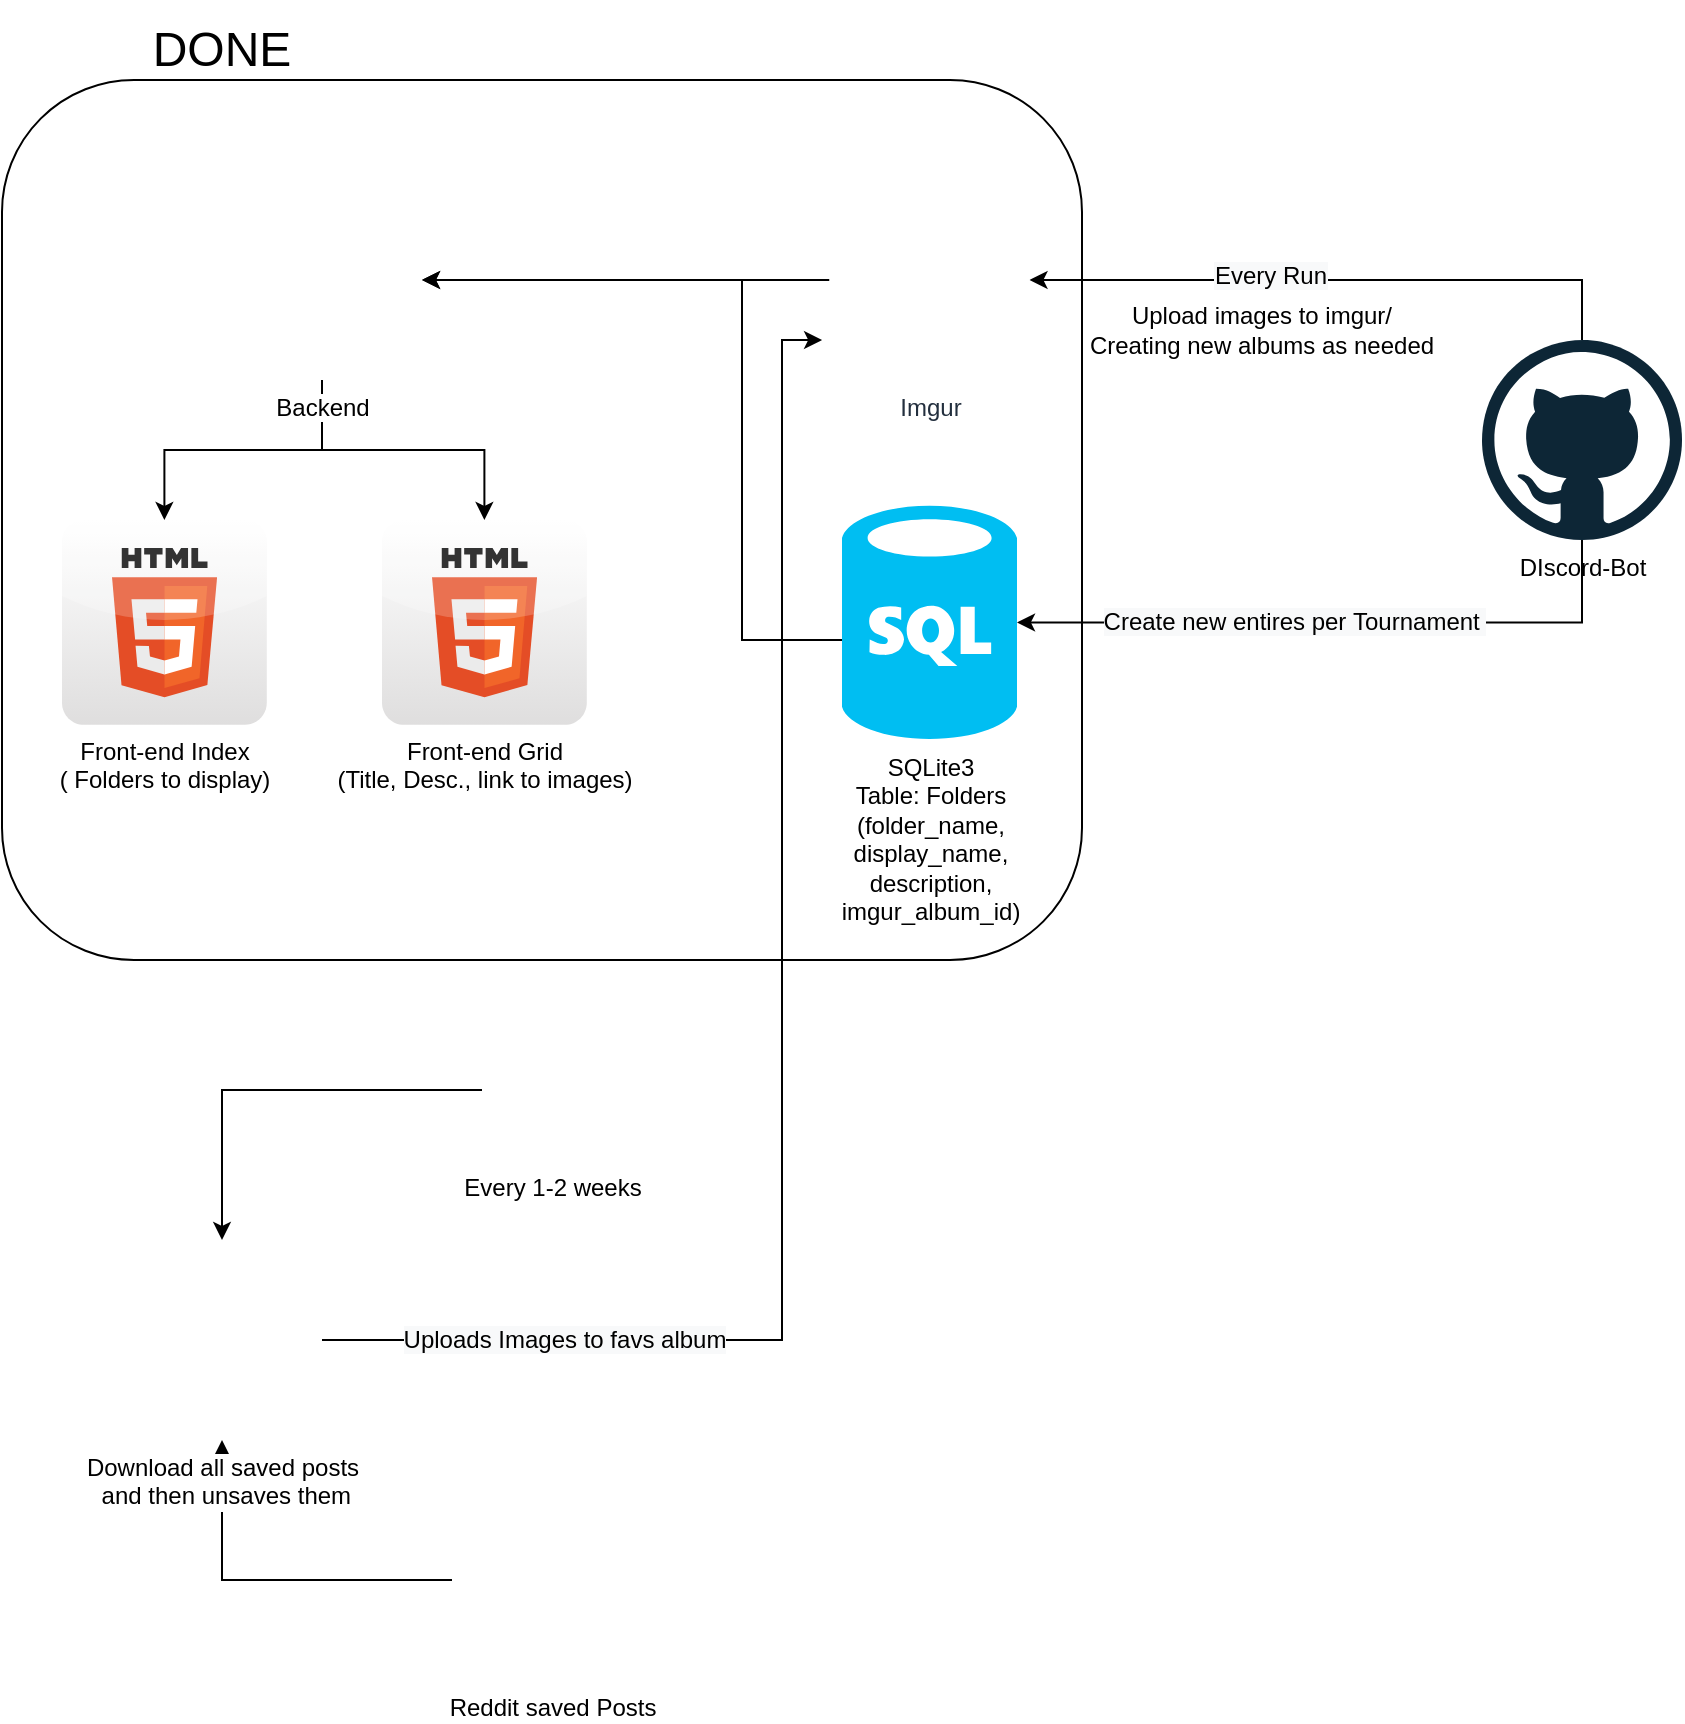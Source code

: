<mxfile>
    <diagram id="dJP1kRH32rewrPWxaQhK" name="Page-1">
        <mxGraphModel dx="2196" dy="1890" grid="1" gridSize="10" guides="1" tooltips="1" connect="1" arrows="1" fold="1" page="1" pageScale="1" pageWidth="850" pageHeight="1100" background="none" math="0" shadow="0">
            <root>
                <mxCell id="0"/>
                <mxCell id="1" parent="0"/>
                <mxCell id="2" value="" style="rounded=1;whiteSpace=wrap;html=1;fillColor=none;" vertex="1" parent="1">
                    <mxGeometry x="-10" y="-10" width="540" height="440" as="geometry"/>
                </mxCell>
                <mxCell id="1xaJ0zftZ0Pno5HAQN_E-5" style="edgeStyle=orthogonalEdgeStyle;rounded=0;orthogonalLoop=1;jettySize=auto;html=1;" parent="1" source="1xaJ0zftZ0Pno5HAQN_E-1" target="1xaJ0zftZ0Pno5HAQN_E-2" edge="1">
                    <mxGeometry relative="1" as="geometry"/>
                </mxCell>
                <mxCell id="1xaJ0zftZ0Pno5HAQN_E-6" style="edgeStyle=orthogonalEdgeStyle;rounded=0;orthogonalLoop=1;jettySize=auto;html=1;" parent="1" source="1xaJ0zftZ0Pno5HAQN_E-1" target="1xaJ0zftZ0Pno5HAQN_E-4" edge="1">
                    <mxGeometry relative="1" as="geometry"/>
                </mxCell>
                <mxCell id="1xaJ0zftZ0Pno5HAQN_E-1" value="Backend&lt;br&gt;" style="shape=image;html=1;verticalAlign=top;verticalLabelPosition=bottom;labelBackgroundColor=#ffffff;imageAspect=0;aspect=fixed;image=https://cdn0.iconfinder.com/data/icons/long-shadow-web-icons/512/nodejs-128.png" parent="1" vertex="1">
                    <mxGeometry x="100" y="40" width="100" height="100" as="geometry"/>
                </mxCell>
                <mxCell id="1xaJ0zftZ0Pno5HAQN_E-2" value="Front-end Index&lt;br&gt;( Folders to display)" style="dashed=0;outlineConnect=0;html=1;align=center;labelPosition=center;verticalLabelPosition=bottom;verticalAlign=top;shape=mxgraph.webicons.html5;gradientColor=#DFDEDE" parent="1" vertex="1">
                    <mxGeometry x="20" y="210" width="102.4" height="102.4" as="geometry"/>
                </mxCell>
                <mxCell id="1xaJ0zftZ0Pno5HAQN_E-4" value="Front-end Grid&lt;br&gt;(Title, Desc., link to images)" style="dashed=0;outlineConnect=0;html=1;align=center;labelPosition=center;verticalLabelPosition=bottom;verticalAlign=top;shape=mxgraph.webicons.html5;gradientColor=#DFDEDE" parent="1" vertex="1">
                    <mxGeometry x="180" y="210" width="102.4" height="102.4" as="geometry"/>
                </mxCell>
                <mxCell id="1xaJ0zftZ0Pno5HAQN_E-9" style="edgeStyle=orthogonalEdgeStyle;rounded=0;orthogonalLoop=1;jettySize=auto;html=1;entryX=1;entryY=0.5;entryDx=0;entryDy=0;" parent="1" source="1xaJ0zftZ0Pno5HAQN_E-7" target="1xaJ0zftZ0Pno5HAQN_E-1" edge="1">
                    <mxGeometry relative="1" as="geometry">
                        <Array as="points">
                            <mxPoint x="360" y="270"/>
                            <mxPoint x="360" y="90"/>
                        </Array>
                    </mxGeometry>
                </mxCell>
                <mxCell id="1xaJ0zftZ0Pno5HAQN_E-7" value="SQLite3&lt;br&gt;Table: Folders&lt;br&gt;(folder_name,&lt;br&gt;display_name,&lt;br&gt;description,&lt;br&gt;imgur_album_id)" style="verticalLabelPosition=bottom;html=1;verticalAlign=top;align=center;strokeColor=none;fillColor=#00BEF2;shape=mxgraph.azure.sql_database;" parent="1" vertex="1">
                    <mxGeometry x="410" y="202.87" width="87.5" height="116.67" as="geometry"/>
                </mxCell>
                <mxCell id="1xaJ0zftZ0Pno5HAQN_E-13" style="edgeStyle=orthogonalEdgeStyle;rounded=0;orthogonalLoop=1;jettySize=auto;html=1;entryX=1;entryY=0.5;entryDx=0;entryDy=0;entryPerimeter=0;" parent="1" source="1xaJ0zftZ0Pno5HAQN_E-10" target="1xaJ0zftZ0Pno5HAQN_E-7" edge="1">
                    <mxGeometry relative="1" as="geometry">
                        <Array as="points">
                            <mxPoint x="780" y="261"/>
                        </Array>
                    </mxGeometry>
                </mxCell>
                <mxCell id="1xaJ0zftZ0Pno5HAQN_E-32" value="&lt;span style=&quot;font-size: 12px; background-color: rgb(248, 249, 250);&quot;&gt;Create new entires per&amp;nbsp;Tournament&amp;nbsp;&lt;/span&gt;" style="edgeLabel;html=1;align=center;verticalAlign=middle;resizable=0;points=[];" parent="1xaJ0zftZ0Pno5HAQN_E-13" vertex="1" connectable="0">
                    <mxGeometry x="0.283" y="2" relative="1" as="geometry">
                        <mxPoint x="22" y="-2" as="offset"/>
                    </mxGeometry>
                </mxCell>
                <mxCell id="1xaJ0zftZ0Pno5HAQN_E-15" style="edgeStyle=orthogonalEdgeStyle;rounded=0;orthogonalLoop=1;jettySize=auto;html=1;" parent="1" source="1xaJ0zftZ0Pno5HAQN_E-10" target="1xaJ0zftZ0Pno5HAQN_E-11" edge="1">
                    <mxGeometry relative="1" as="geometry">
                        <mxPoint x="510" y="90" as="targetPoint"/>
                        <Array as="points">
                            <mxPoint x="780" y="90"/>
                        </Array>
                    </mxGeometry>
                </mxCell>
                <mxCell id="1xaJ0zftZ0Pno5HAQN_E-33" value="&lt;span style=&quot;font-size: 12px; background-color: rgb(248, 249, 250);&quot;&gt;Every Run&lt;/span&gt;" style="edgeLabel;html=1;align=center;verticalAlign=middle;resizable=0;points=[];" parent="1xaJ0zftZ0Pno5HAQN_E-15" vertex="1" connectable="0">
                    <mxGeometry x="0.218" y="-2" relative="1" as="geometry">
                        <mxPoint as="offset"/>
                    </mxGeometry>
                </mxCell>
                <mxCell id="1xaJ0zftZ0Pno5HAQN_E-10" value="DIscord-Bot" style="dashed=0;outlineConnect=0;html=1;align=center;labelPosition=center;verticalLabelPosition=bottom;verticalAlign=top;shape=mxgraph.weblogos.github" parent="1" vertex="1">
                    <mxGeometry x="730" y="120" width="100" height="100" as="geometry"/>
                </mxCell>
                <mxCell id="1xaJ0zftZ0Pno5HAQN_E-12" style="edgeStyle=orthogonalEdgeStyle;rounded=0;orthogonalLoop=1;jettySize=auto;html=1;entryX=1;entryY=0.5;entryDx=0;entryDy=0;" parent="1" source="1xaJ0zftZ0Pno5HAQN_E-11" target="1xaJ0zftZ0Pno5HAQN_E-1" edge="1">
                    <mxGeometry relative="1" as="geometry"/>
                </mxCell>
                <mxCell id="1xaJ0zftZ0Pno5HAQN_E-11" value="Imgur" style="sketch=0;outlineConnect=0;fontColor=#232F3E;gradientColor=none;fillColor=#FFFFFF;strokeColor=none;dashed=0;verticalLabelPosition=bottom;verticalAlign=top;align=center;html=1;fontSize=12;fontStyle=0;aspect=fixed;pointerEvents=1;shape=mxgraph.aws4.container_registry_image;" parent="1" vertex="1">
                    <mxGeometry x="403.75" y="40" width="100" height="100" as="geometry"/>
                </mxCell>
                <mxCell id="1xaJ0zftZ0Pno5HAQN_E-18" value="&lt;span style=&quot;&quot;&gt;Upload images to imgur/&lt;/span&gt;&lt;br style=&quot;&quot;&gt;&lt;span style=&quot;&quot;&gt;Creating new albums as needed&lt;/span&gt;" style="text;html=1;strokeColor=none;fillColor=none;align=center;verticalAlign=middle;whiteSpace=wrap;rounded=0;" parent="1" vertex="1">
                    <mxGeometry x="530" y="100" width="180" height="30" as="geometry"/>
                </mxCell>
                <mxCell id="1xaJ0zftZ0Pno5HAQN_E-35" style="edgeStyle=orthogonalEdgeStyle;rounded=0;orthogonalLoop=1;jettySize=auto;html=1;" parent="1" source="1xaJ0zftZ0Pno5HAQN_E-19" target="1xaJ0zftZ0Pno5HAQN_E-21" edge="1">
                    <mxGeometry relative="1" as="geometry"/>
                </mxCell>
                <mxCell id="1xaJ0zftZ0Pno5HAQN_E-19" value="Reddit saved Posts" style="shape=image;html=1;verticalAlign=top;verticalLabelPosition=bottom;labelBackgroundColor=#ffffff;imageAspect=0;aspect=fixed;image=https://cdn2.iconfinder.com/data/icons/social-media-flat-7/64/Social-media_Reddit-128.png" parent="1" vertex="1">
                    <mxGeometry x="215" y="690" width="100" height="100" as="geometry"/>
                </mxCell>
                <mxCell id="1xaJ0zftZ0Pno5HAQN_E-22" style="edgeStyle=orthogonalEdgeStyle;rounded=0;orthogonalLoop=1;jettySize=auto;html=1;entryX=0.5;entryY=0;entryDx=0;entryDy=0;" parent="1" source="1xaJ0zftZ0Pno5HAQN_E-20" target="1xaJ0zftZ0Pno5HAQN_E-21" edge="1">
                    <mxGeometry relative="1" as="geometry"/>
                </mxCell>
                <mxCell id="1xaJ0zftZ0Pno5HAQN_E-20" value="Every 1-2 weeks" style="shape=image;html=1;verticalAlign=top;verticalLabelPosition=bottom;labelBackgroundColor=#ffffff;imageAspect=0;aspect=fixed;image=https://cdn1.iconfinder.com/data/icons/Futurosoft%20Icons%200.5.2/128x128/apps/clock.png" parent="1" vertex="1">
                    <mxGeometry x="230" y="460" width="70" height="70" as="geometry"/>
                </mxCell>
                <mxCell id="1xaJ0zftZ0Pno5HAQN_E-29" style="edgeStyle=orthogonalEdgeStyle;rounded=0;orthogonalLoop=1;jettySize=auto;html=1;entryX=-0.037;entryY=0.8;entryDx=0;entryDy=0;entryPerimeter=0;" parent="1" source="1xaJ0zftZ0Pno5HAQN_E-21" target="1xaJ0zftZ0Pno5HAQN_E-11" edge="1">
                    <mxGeometry relative="1" as="geometry">
                        <mxPoint x="380" y="110" as="targetPoint"/>
                        <Array as="points">
                            <mxPoint x="380" y="620"/>
                            <mxPoint x="380" y="120"/>
                        </Array>
                    </mxGeometry>
                </mxCell>
                <mxCell id="1xaJ0zftZ0Pno5HAQN_E-34" value="&lt;span style=&quot;font-size: 12px; background-color: rgb(248, 249, 250);&quot;&gt;Uploads Images to favs album&lt;/span&gt;" style="edgeLabel;html=1;align=center;verticalAlign=middle;resizable=0;points=[];" parent="1xaJ0zftZ0Pno5HAQN_E-29" vertex="1" connectable="0">
                    <mxGeometry x="-0.73" relative="1" as="geometry">
                        <mxPoint x="19" as="offset"/>
                    </mxGeometry>
                </mxCell>
                <mxCell id="1xaJ0zftZ0Pno5HAQN_E-21" value="Download all saved posts&lt;br&gt;&amp;nbsp;and then unsaves them" style="shape=image;html=1;verticalAlign=top;verticalLabelPosition=bottom;labelBackgroundColor=#ffffff;imageAspect=0;aspect=fixed;image=https://cdn1.iconfinder.com/data/icons/ionicons-fill-vol-2/512/logo-python-128.png" parent="1" vertex="1">
                    <mxGeometry x="50" y="570" width="100" height="100" as="geometry"/>
                </mxCell>
                <mxCell id="3" value="&lt;font style=&quot;font-size: 24px&quot;&gt;DONE&lt;/font&gt;" style="text;html=1;strokeColor=none;fillColor=none;align=center;verticalAlign=middle;whiteSpace=wrap;rounded=0;" vertex="1" parent="1">
                    <mxGeometry x="35" y="-50" width="130" height="50" as="geometry"/>
                </mxCell>
            </root>
        </mxGraphModel>
    </diagram>
</mxfile>